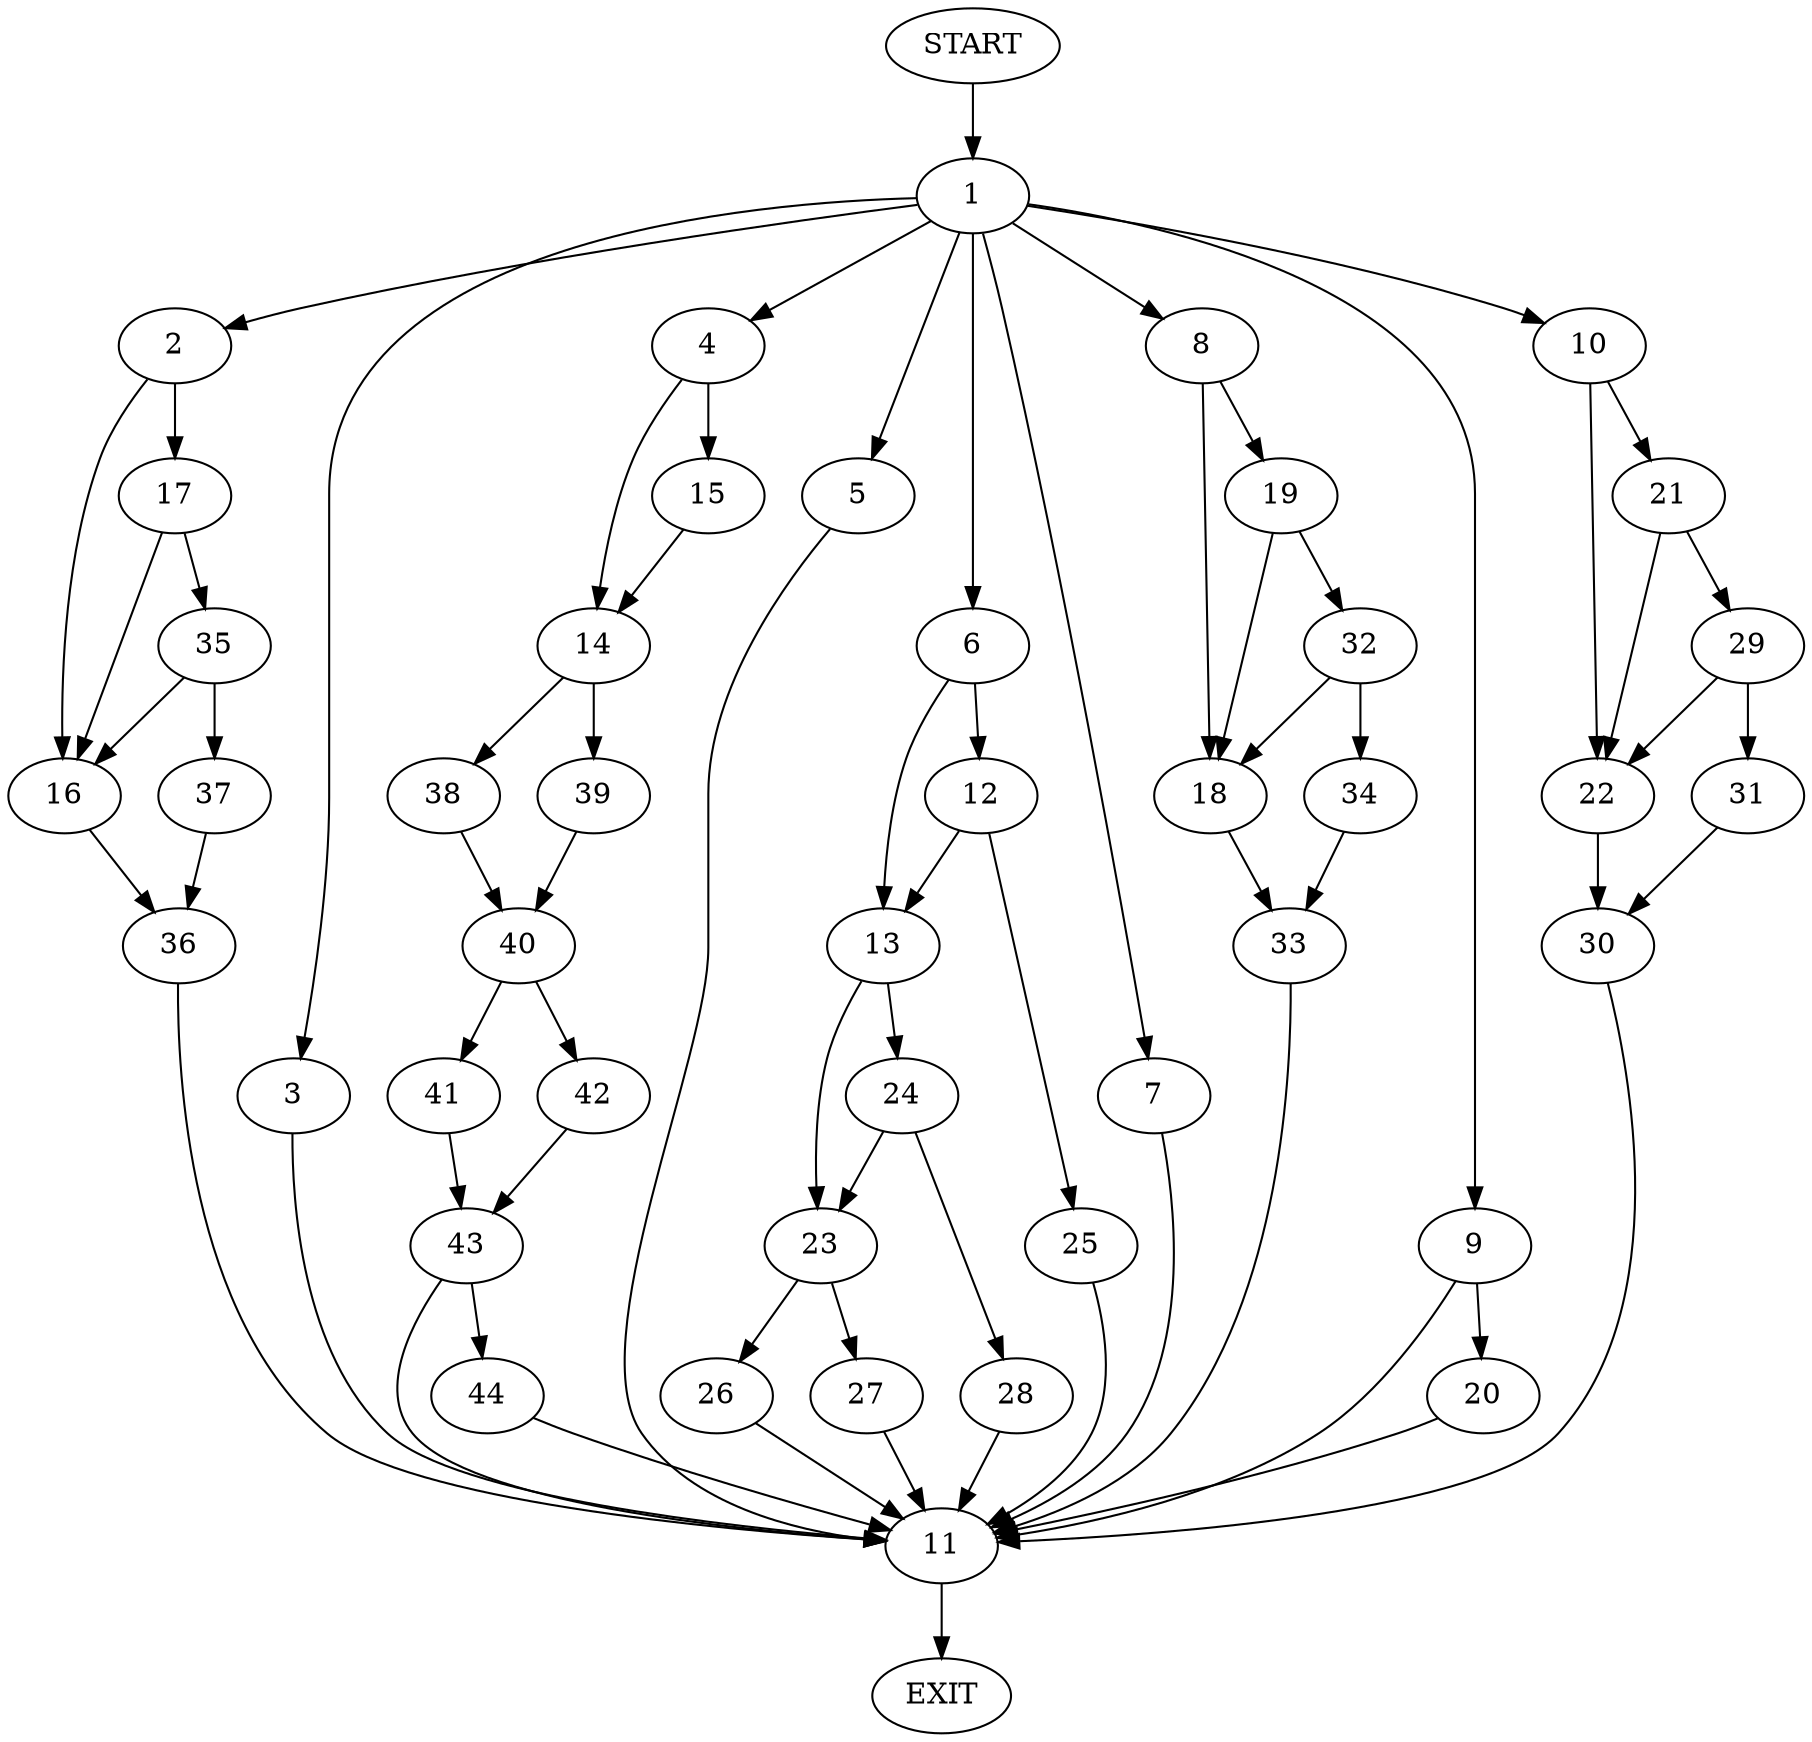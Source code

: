 digraph {
0 [label="START"]
45 [label="EXIT"]
0 -> 1
1 -> 2
1 -> 3
1 -> 4
1 -> 5
1 -> 6
1 -> 7
1 -> 8
1 -> 9
1 -> 10
3 -> 11
6 -> 12
6 -> 13
4 -> 14
4 -> 15
2 -> 16
2 -> 17
8 -> 18
8 -> 19
5 -> 11
9 -> 20
9 -> 11
7 -> 11
10 -> 21
10 -> 22
13 -> 23
13 -> 24
12 -> 13
12 -> 25
25 -> 11
11 -> 45
23 -> 26
23 -> 27
24 -> 28
24 -> 23
28 -> 11
27 -> 11
26 -> 11
21 -> 29
21 -> 22
22 -> 30
29 -> 31
29 -> 22
31 -> 30
30 -> 11
19 -> 32
19 -> 18
18 -> 33
32 -> 18
32 -> 34
34 -> 33
33 -> 11
17 -> 16
17 -> 35
16 -> 36
35 -> 16
35 -> 37
37 -> 36
36 -> 11
14 -> 38
14 -> 39
15 -> 14
39 -> 40
38 -> 40
40 -> 41
40 -> 42
42 -> 43
41 -> 43
43 -> 44
43 -> 11
44 -> 11
20 -> 11
}
